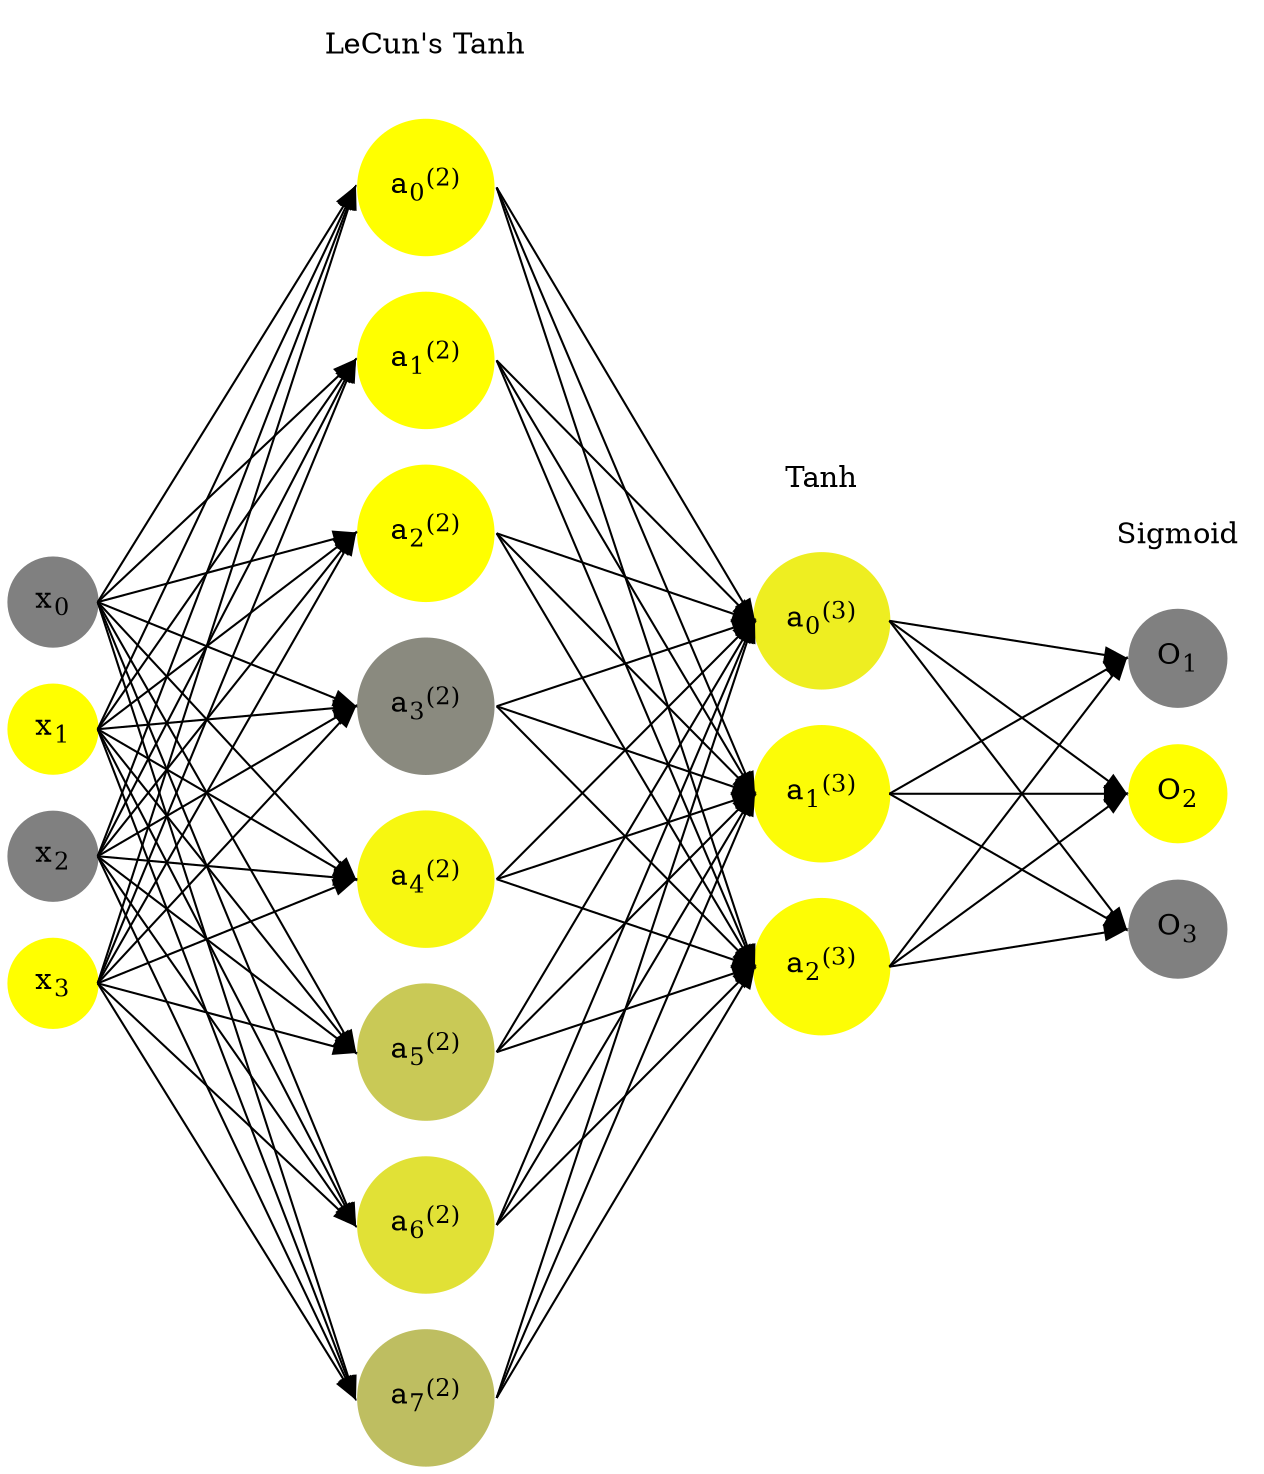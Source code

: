 digraph G {
	rankdir = LR;
	splines=false;
	edge[style=invis];
	ranksep= 1.4;
	{
	node [shape=circle, color="0.1667, 0.0, 0.5", style=filled, fillcolor="0.1667, 0.0, 0.5"];
	x0 [label=<x<sub>0</sub>>];
	}
	{
	node [shape=circle, color="0.1667, 1.0, 1.0", style=filled, fillcolor="0.1667, 1.0, 1.0"];
	x1 [label=<x<sub>1</sub>>];
	}
	{
	node [shape=circle, color="0.1667, 0.0, 0.5", style=filled, fillcolor="0.1667, 0.0, 0.5"];
	x2 [label=<x<sub>2</sub>>];
	}
	{
	node [shape=circle, color="0.1667, 1.0, 1.0", style=filled, fillcolor="0.1667, 1.0, 1.0"];
	x3 [label=<x<sub>3</sub>>];
	}
	{
	node [shape=circle, color="0.1667, 1.133992, 1.066996", style=filled, fillcolor="0.1667, 1.133992, 1.066996"];
	a02 [label=<a<sub>0</sub><sup>(2)</sup>>];
	}
	{
	node [shape=circle, color="0.1667, 1.289634, 1.144817", style=filled, fillcolor="0.1667, 1.289634, 1.144817"];
	a12 [label=<a<sub>1</sub><sup>(2)</sup>>];
	}
	{
	node [shape=circle, color="0.1667, 1.677011, 1.338505", style=filled, fillcolor="0.1667, 1.677011, 1.338505"];
	a22 [label=<a<sub>2</sub><sup>(2)</sup>>];
	}
	{
	node [shape=circle, color="0.1667, 0.081987, 0.540993", style=filled, fillcolor="0.1667, 0.081987, 0.540993"];
	a32 [label=<a<sub>3</sub><sup>(2)</sup>>];
	}
	{
	node [shape=circle, color="0.1667, 0.934056, 0.967028", style=filled, fillcolor="0.1667, 0.934056, 0.967028"];
	a42 [label=<a<sub>4</sub><sup>(2)</sup>>];
	}
	{
	node [shape=circle, color="0.1667, 0.570749, 0.785374", style=filled, fillcolor="0.1667, 0.570749, 0.785374"];
	a52 [label=<a<sub>5</sub><sup>(2)</sup>>];
	}
	{
	node [shape=circle, color="0.1667, 0.758531, 0.879265", style=filled, fillcolor="0.1667, 0.758531, 0.879265"];
	a62 [label=<a<sub>6</sub><sup>(2)</sup>>];
	}
	{
	node [shape=circle, color="0.1667, 0.489679, 0.744840", style=filled, fillcolor="0.1667, 0.489679, 0.744840"];
	a72 [label=<a<sub>7</sub><sup>(2)</sup>>];
	}
	{
	node [shape=circle, color="0.1667, 0.860042, 0.930021", style=filled, fillcolor="0.1667, 0.860042, 0.930021"];
	a03 [label=<a<sub>0</sub><sup>(3)</sup>>];
	}
	{
	node [shape=circle, color="0.1667, 0.971528, 0.985764", style=filled, fillcolor="0.1667, 0.971528, 0.985764"];
	a13 [label=<a<sub>1</sub><sup>(3)</sup>>];
	}
	{
	node [shape=circle, color="0.1667, 0.977541, 0.988771", style=filled, fillcolor="0.1667, 0.977541, 0.988771"];
	a23 [label=<a<sub>2</sub><sup>(3)</sup>>];
	}
	{
	node [shape=circle, color="0.1667, 0.0, 0.5", style=filled, fillcolor="0.1667, 0.0, 0.5"];
	O1 [label=<O<sub>1</sub>>];
	}
	{
	node [shape=circle, color="0.1667, 1.0, 1.0", style=filled, fillcolor="0.1667, 1.0, 1.0"];
	O2 [label=<O<sub>2</sub>>];
	}
	{
	node [shape=circle, color="0.1667, 0.0, 0.5", style=filled, fillcolor="0.1667, 0.0, 0.5"];
	O3 [label=<O<sub>3</sub>>];
	}
	{
	rank=same;
	x0->x1->x2->x3;
	}
	{
	rank=same;
	a02->a12->a22->a32->a42->a52->a62->a72;
	}
	{
	rank=same;
	a03->a13->a23;
	}
	{
	rank=same;
	O1->O2->O3;
	}
	l1 [shape=plaintext,label="LeCun's Tanh"];
	l1->a02;
	{rank=same; l1;a02};
	l2 [shape=plaintext,label="Tanh"];
	l2->a03;
	{rank=same; l2;a03};
	l3 [shape=plaintext,label="Sigmoid"];
	l3->O1;
	{rank=same; l3;O1};
edge[style=solid, tailport=e, headport=w];
	{x0;x1;x2;x3} -> {a02;a12;a22;a32;a42;a52;a62;a72};
	{a02;a12;a22;a32;a42;a52;a62;a72} -> {a03;a13;a23};
	{a03;a13;a23} -> {O1,O2,O3};
}